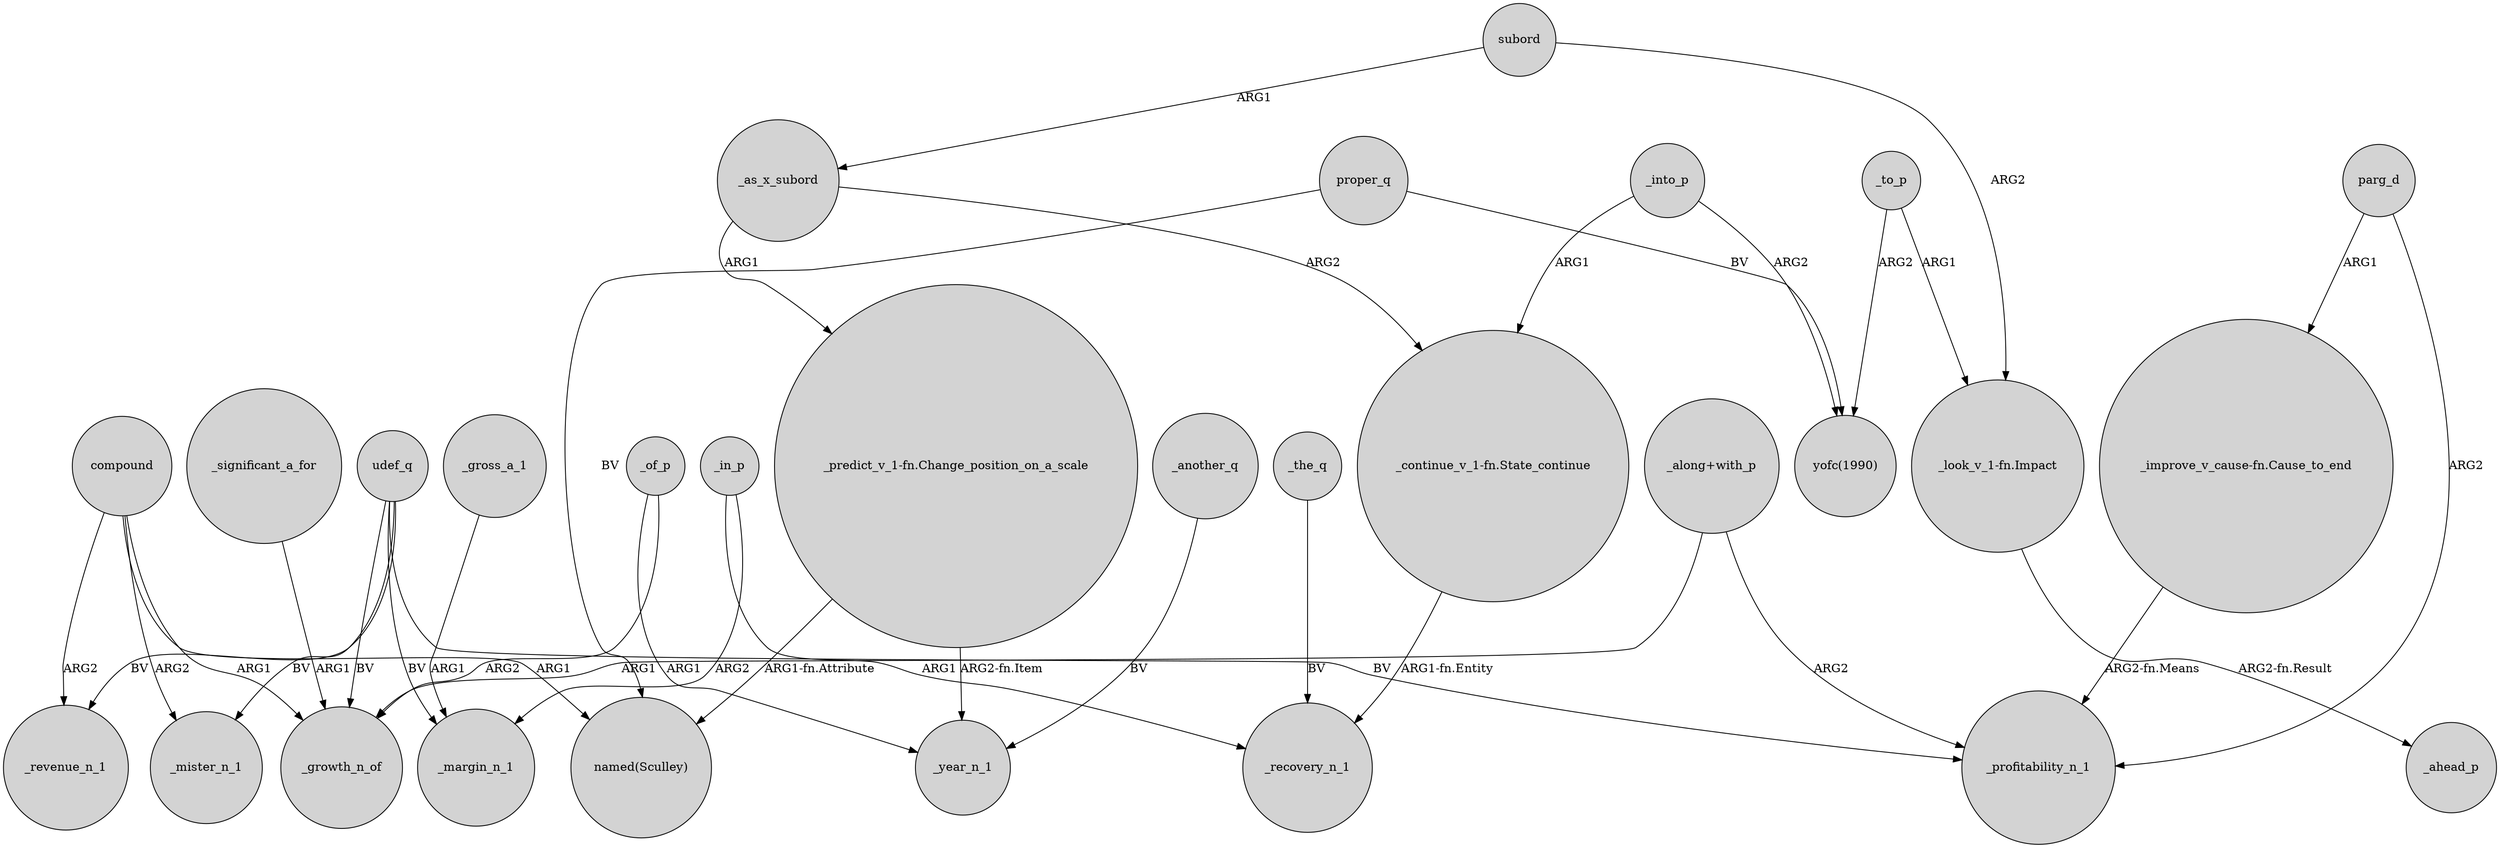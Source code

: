 digraph {
	node [shape=circle style=filled]
	"_along+with_p" -> _growth_n_of [label=ARG1]
	compound -> _mister_n_1 [label=ARG2]
	_as_x_subord -> "_predict_v_1-fn.Change_position_on_a_scale" [label=ARG1]
	_into_p -> "_continue_v_1-fn.State_continue" [label=ARG1]
	_gross_a_1 -> _margin_n_1 [label=ARG1]
	compound -> _revenue_n_1 [label=ARG2]
	_the_q -> _recovery_n_1 [label=BV]
	proper_q -> "named(Sculley)" [label=BV]
	udef_q -> _margin_n_1 [label=BV]
	compound -> "named(Sculley)" [label=ARG1]
	"_along+with_p" -> _profitability_n_1 [label=ARG2]
	udef_q -> _mister_n_1 [label=BV]
	udef_q -> _revenue_n_1 [label=BV]
	_in_p -> _recovery_n_1 [label=ARG1]
	parg_d -> "_improve_v_cause-fn.Cause_to_end" [label=ARG1]
	"_continue_v_1-fn.State_continue" -> _recovery_n_1 [label="ARG1-fn.Entity"]
	subord -> _as_x_subord [label=ARG1]
	_of_p -> _year_n_1 [label=ARG1]
	_as_x_subord -> "_continue_v_1-fn.State_continue" [label=ARG2]
	_another_q -> _year_n_1 [label=BV]
	_in_p -> _margin_n_1 [label=ARG2]
	udef_q -> _profitability_n_1 [label=BV]
	"_predict_v_1-fn.Change_position_on_a_scale" -> _year_n_1 [label="ARG2-fn.Item"]
	parg_d -> _profitability_n_1 [label=ARG2]
	_into_p -> "yofc(1990)" [label=ARG2]
	proper_q -> "yofc(1990)" [label=BV]
	"_predict_v_1-fn.Change_position_on_a_scale" -> "named(Sculley)" [label="ARG1-fn.Attribute"]
	udef_q -> _growth_n_of [label=BV]
	"_improve_v_cause-fn.Cause_to_end" -> _profitability_n_1 [label="ARG2-fn.Means"]
	_to_p -> "_look_v_1-fn.Impact" [label=ARG1]
	_of_p -> _growth_n_of [label=ARG2]
	"_look_v_1-fn.Impact" -> _ahead_p [label="ARG2-fn.Result"]
	compound -> _growth_n_of [label=ARG1]
	_to_p -> "yofc(1990)" [label=ARG2]
	subord -> "_look_v_1-fn.Impact" [label=ARG2]
	_significant_a_for -> _growth_n_of [label=ARG1]
}
